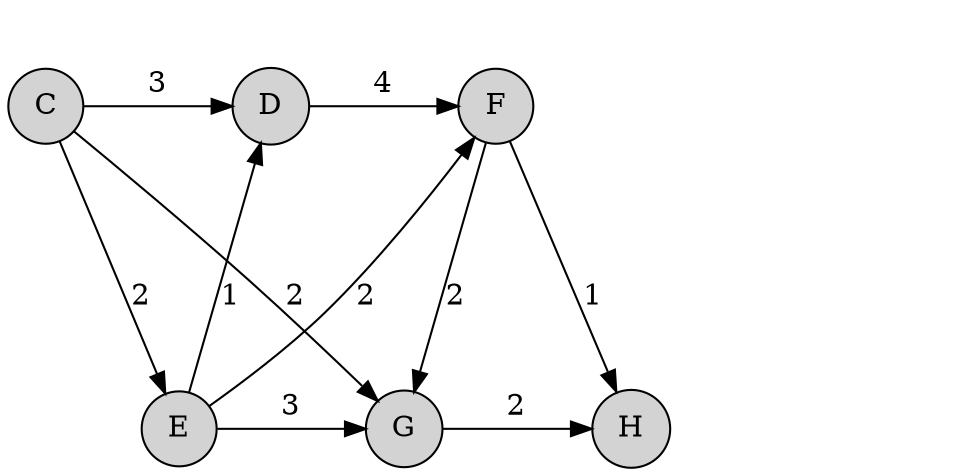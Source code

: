 digraph network { 
	rankdir=TB;
	node [shape=circle, style=filled]
	edge [minlen=2]
	
	/* Nodes */
	"C" [color=""]
	"E" [color=""]
	"D" [color=""]
	"G" [color=""]
	"F" [color=""]
	"H" [color=""]
	
	
	/* Edges */
	"C" -> "E" [label="2"]
	"C" -> "D" [label="3"]
	"C" -> "G" [label="2"]
	"E" -> "D" [label="1"]
	"E" -> "G" [label="3"]
	"E" -> "F" [label="2"]
	"D" -> "F" [label="4"]
	"G" -> "H" [label="2"]
	"F" -> "H" [label="1"]
	"F" -> "G" [label="2"]
	
	
	/* Nodes that have the same rank. */
	{ rank=same; "C" "D" "F" }
	{ rank=same; "E" "G" "H" }
	
	
	"C" [rank="source"]
	"H" [rank="sink"]
	// Source Node
	// Sink Node
	
	/* Legend */
	subgraph legend {
		rankdir=TB;
		rank="same";
		
		"legend1" [shape=none, fillcolor="white", fontname="monospace", fontcolor="white", label=<
			<TABLE BORDER="0">
				<TR><TD>                    </TD></TR>
				<TR><TD>                    </TD></TR>
				<TR><TD>                    </TD></TR>
				<TR><TD>                    </TD></TR>
			</TABLE>>]
	}
}
